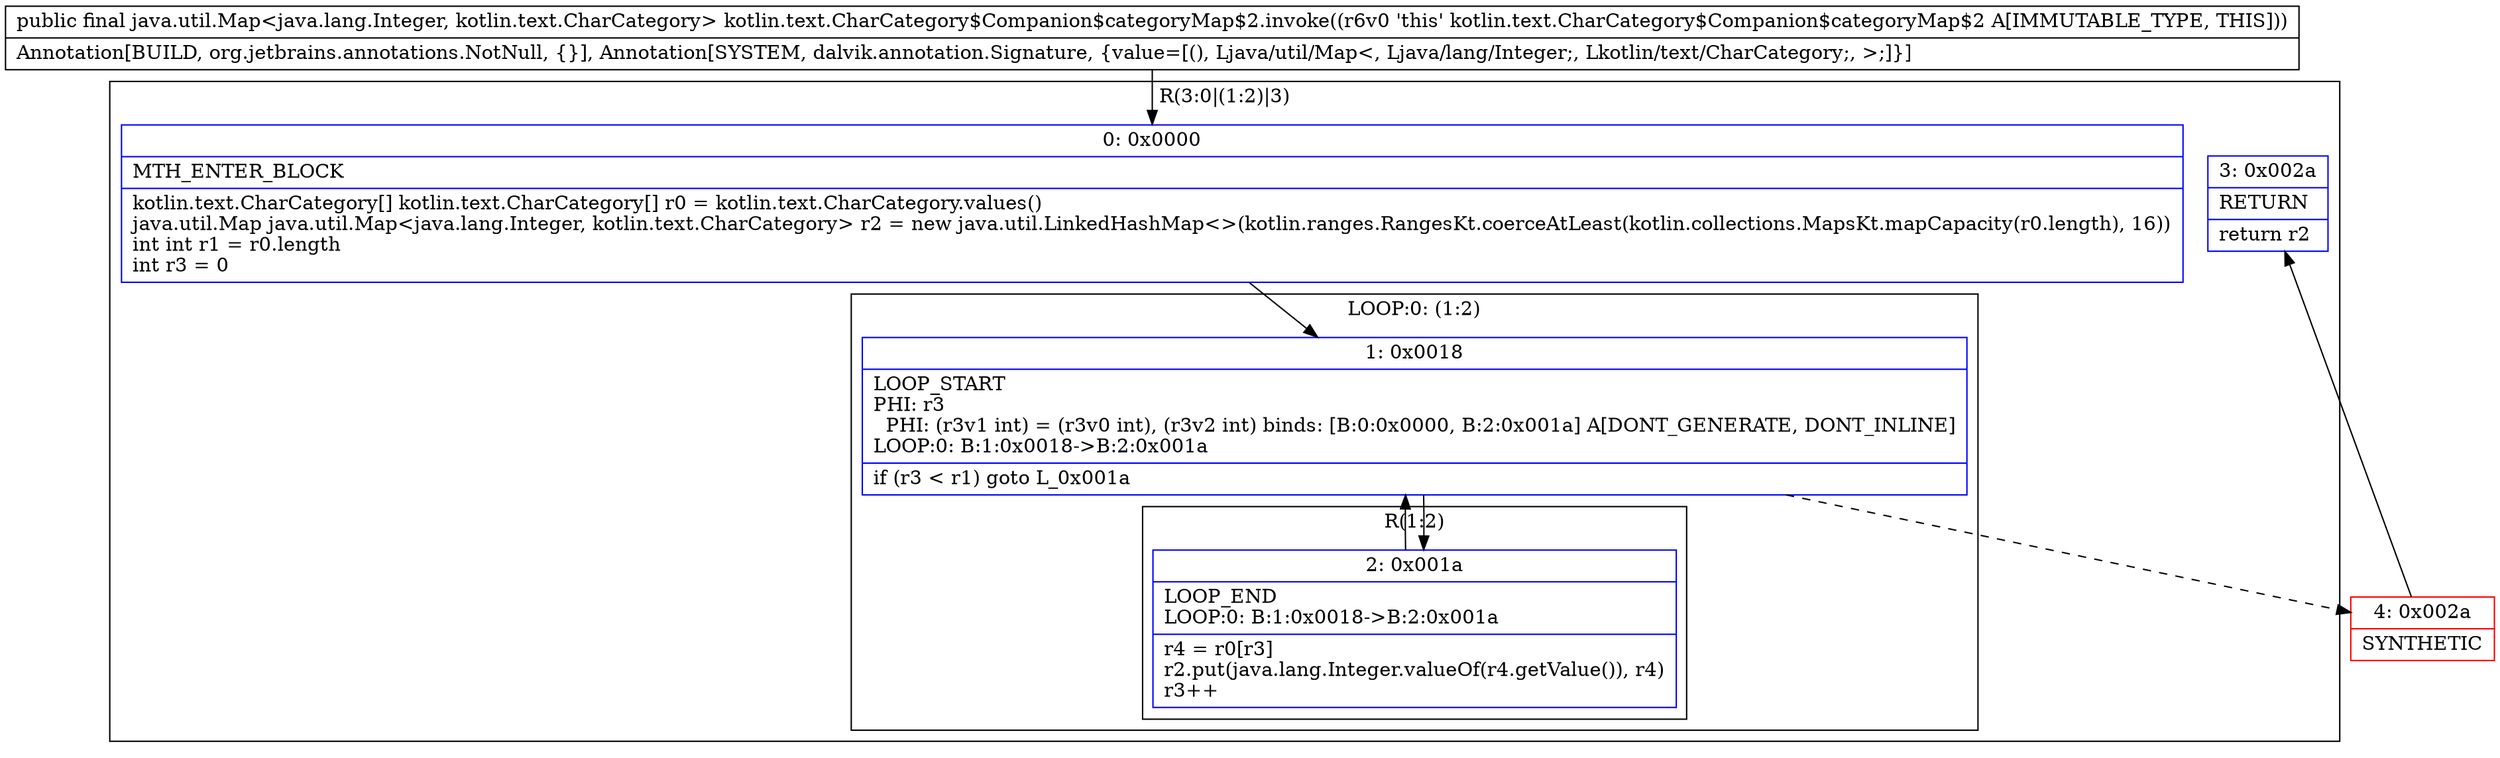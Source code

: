 digraph "CFG forkotlin.text.CharCategory$Companion$categoryMap$2.invoke()Ljava\/util\/Map;" {
subgraph cluster_Region_1781328192 {
label = "R(3:0|(1:2)|3)";
node [shape=record,color=blue];
Node_0 [shape=record,label="{0\:\ 0x0000|MTH_ENTER_BLOCK\l|kotlin.text.CharCategory[] kotlin.text.CharCategory[] r0 = kotlin.text.CharCategory.values()\ljava.util.Map java.util.Map\<java.lang.Integer, kotlin.text.CharCategory\> r2 = new java.util.LinkedHashMap\<\>(kotlin.ranges.RangesKt.coerceAtLeast(kotlin.collections.MapsKt.mapCapacity(r0.length), 16))\lint int r1 = r0.length\lint r3 = 0\l}"];
subgraph cluster_LoopRegion_447592327 {
label = "LOOP:0: (1:2)";
node [shape=record,color=blue];
Node_1 [shape=record,label="{1\:\ 0x0018|LOOP_START\lPHI: r3 \l  PHI: (r3v1 int) = (r3v0 int), (r3v2 int) binds: [B:0:0x0000, B:2:0x001a] A[DONT_GENERATE, DONT_INLINE]\lLOOP:0: B:1:0x0018\-\>B:2:0x001a\l|if (r3 \< r1) goto L_0x001a\l}"];
subgraph cluster_Region_1742249728 {
label = "R(1:2)";
node [shape=record,color=blue];
Node_2 [shape=record,label="{2\:\ 0x001a|LOOP_END\lLOOP:0: B:1:0x0018\-\>B:2:0x001a\l|r4 = r0[r3]\lr2.put(java.lang.Integer.valueOf(r4.getValue()), r4)\lr3++\l}"];
}
}
Node_3 [shape=record,label="{3\:\ 0x002a|RETURN\l|return r2\l}"];
}
Node_4 [shape=record,color=red,label="{4\:\ 0x002a|SYNTHETIC\l}"];
MethodNode[shape=record,label="{public final java.util.Map\<java.lang.Integer, kotlin.text.CharCategory\> kotlin.text.CharCategory$Companion$categoryMap$2.invoke((r6v0 'this' kotlin.text.CharCategory$Companion$categoryMap$2 A[IMMUTABLE_TYPE, THIS]))  | Annotation[BUILD, org.jetbrains.annotations.NotNull, \{\}], Annotation[SYSTEM, dalvik.annotation.Signature, \{value=[(), Ljava\/util\/Map\<, Ljava\/lang\/Integer;, Lkotlin\/text\/CharCategory;, \>;]\}]\l}"];
MethodNode -> Node_0;
Node_0 -> Node_1;
Node_1 -> Node_2;
Node_1 -> Node_4[style=dashed];
Node_2 -> Node_1;
Node_4 -> Node_3;
}


